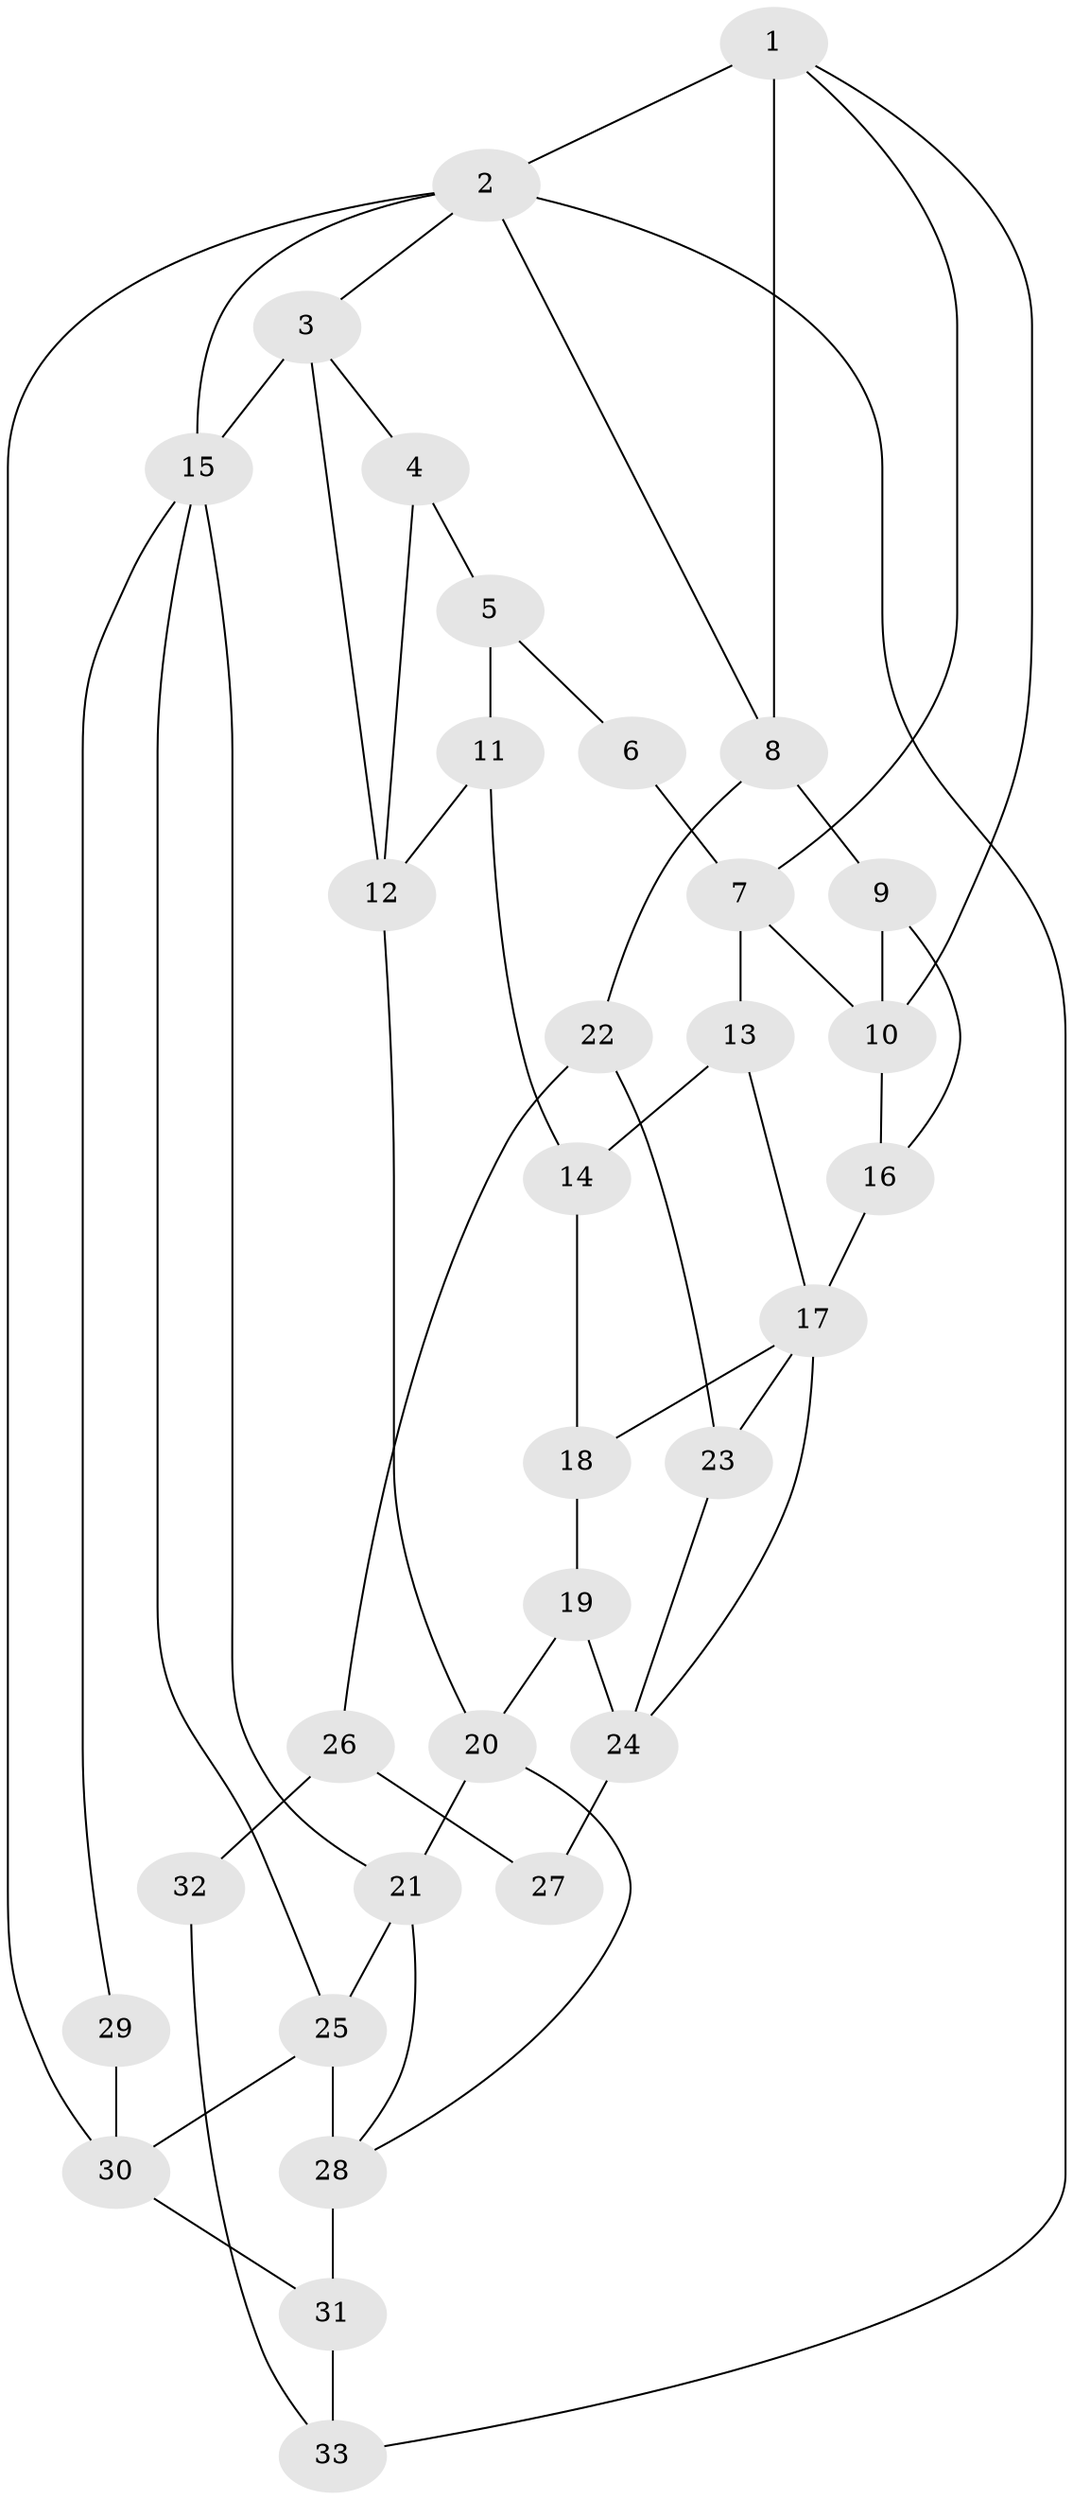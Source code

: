 // original degree distribution, {4: 0.21296296296296297, 6: 0.23148148148148148, 5: 0.5185185185185185, 3: 0.037037037037037035}
// Generated by graph-tools (version 1.1) at 2025/54/03/04/25 22:54:47]
// undirected, 33 vertices, 57 edges
graph export_dot {
  node [color=gray90,style=filled];
  1;
  2;
  3;
  4;
  5;
  6;
  7;
  8;
  9;
  10;
  11;
  12;
  13;
  14;
  15;
  16;
  17;
  18;
  19;
  20;
  21;
  22;
  23;
  24;
  25;
  26;
  27;
  28;
  29;
  30;
  31;
  32;
  33;
  1 -- 2 [weight=2.0];
  1 -- 7 [weight=1.0];
  1 -- 8 [weight=1.0];
  1 -- 10 [weight=1.0];
  2 -- 3 [weight=1.0];
  2 -- 8 [weight=1.0];
  2 -- 15 [weight=1.0];
  2 -- 30 [weight=2.0];
  2 -- 33 [weight=1.0];
  3 -- 4 [weight=2.0];
  3 -- 12 [weight=2.0];
  3 -- 15 [weight=2.0];
  4 -- 5 [weight=2.0];
  4 -- 12 [weight=1.0];
  5 -- 6 [weight=2.0];
  5 -- 11 [weight=2.0];
  6 -- 7 [weight=1.0];
  7 -- 10 [weight=3.0];
  7 -- 13 [weight=1.0];
  8 -- 9 [weight=2.0];
  8 -- 22 [weight=2.0];
  9 -- 10 [weight=1.0];
  9 -- 16 [weight=1.0];
  10 -- 16 [weight=1.0];
  11 -- 12 [weight=1.0];
  11 -- 14 [weight=2.0];
  12 -- 20 [weight=2.0];
  13 -- 14 [weight=2.0];
  13 -- 17 [weight=1.0];
  14 -- 18 [weight=2.0];
  15 -- 21 [weight=1.0];
  15 -- 25 [weight=1.0];
  15 -- 29 [weight=1.0];
  16 -- 17 [weight=2.0];
  17 -- 18 [weight=1.0];
  17 -- 23 [weight=1.0];
  17 -- 24 [weight=1.0];
  18 -- 19 [weight=1.0];
  19 -- 20 [weight=2.0];
  19 -- 24 [weight=2.0];
  20 -- 21 [weight=1.0];
  20 -- 28 [weight=1.0];
  21 -- 25 [weight=1.0];
  21 -- 28 [weight=1.0];
  22 -- 23 [weight=1.0];
  22 -- 26 [weight=1.0];
  23 -- 24 [weight=1.0];
  24 -- 27 [weight=2.0];
  25 -- 28 [weight=2.0];
  25 -- 30 [weight=1.0];
  26 -- 27 [weight=2.0];
  26 -- 32 [weight=3.0];
  28 -- 31 [weight=2.0];
  29 -- 30 [weight=2.0];
  30 -- 31 [weight=1.0];
  31 -- 33 [weight=1.0];
  32 -- 33 [weight=1.0];
}
